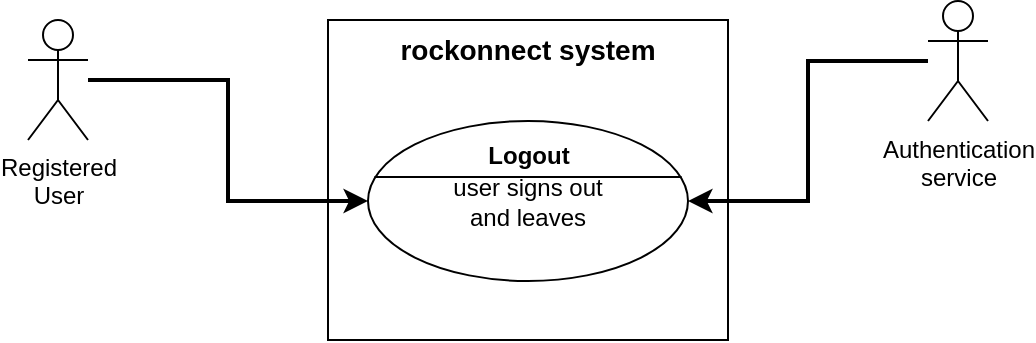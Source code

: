 <mxfile version="10.7.5" type="device"><diagram id="ZiGt3sPcQWIL6Fbs6Rt-" name="Page-1"><mxGraphModel dx="718" dy="442" grid="1" gridSize="10" guides="1" tooltips="1" connect="1" arrows="1" fold="1" page="1" pageScale="1" pageWidth="850" pageHeight="1100" math="0" shadow="0"><root><mxCell id="0"/><mxCell id="1" parent="0"/><mxCell id="h71776b4FYRKvcpcLUKO-16" value="&lt;font style=&quot;font-size: 14px&quot;&gt;rockonnect system&lt;/font&gt;" style="shape=rect;html=1;verticalAlign=top;fontStyle=1;whiteSpace=wrap;align=center;" parent="1" vertex="1"><mxGeometry x="260" y="870" width="200" height="160" as="geometry"/></mxCell><mxCell id="h71776b4FYRKvcpcLUKO-24" style="edgeStyle=orthogonalEdgeStyle;rounded=0;orthogonalLoop=1;jettySize=auto;html=1;entryX=0;entryY=0.5;entryDx=0;entryDy=0;entryPerimeter=0;strokeWidth=2;" parent="1" source="h71776b4FYRKvcpcLUKO-2" target="h71776b4FYRKvcpcLUKO-12" edge="1"><mxGeometry relative="1" as="geometry"/></mxCell><mxCell id="h71776b4FYRKvcpcLUKO-2" value="Registered &lt;br&gt;User" style="shape=umlActor;html=1;verticalLabelPosition=bottom;verticalAlign=top;align=center;" parent="1" vertex="1"><mxGeometry x="110" y="870" width="30" height="60" as="geometry"/></mxCell><mxCell id="h71776b4FYRKvcpcLUKO-12" value="user signs out &lt;br&gt;and leaves" style="html=1;shape=mxgraph.sysml.useCaseExtPt;whiteSpace=wrap;align=center;" parent="1" vertex="1"><mxGeometry x="280" y="920.5" width="160" height="80" as="geometry"/></mxCell><mxCell id="h71776b4FYRKvcpcLUKO-13" value="Logout" style="resizable=0;html=1;verticalAlign=middle;align=center;labelBackgroundColor=none;fontStyle=1;" parent="h71776b4FYRKvcpcLUKO-12" connectable="0" vertex="1"><mxGeometry x="80" y="17" as="geometry"/></mxCell><mxCell id="c4Jb0Cq4G-WWaDacCK9H-22" style="edgeStyle=orthogonalEdgeStyle;rounded=0;orthogonalLoop=1;jettySize=auto;html=1;entryX=1;entryY=0.5;entryDx=0;entryDy=0;entryPerimeter=0;strokeWidth=2;" parent="1" source="c4Jb0Cq4G-WWaDacCK9H-16" target="h71776b4FYRKvcpcLUKO-12" edge="1"><mxGeometry relative="1" as="geometry"/></mxCell><mxCell id="c4Jb0Cq4G-WWaDacCK9H-16" value="Authentication &lt;br&gt;service" style="shape=umlActor;html=1;verticalLabelPosition=bottom;verticalAlign=top;align=center;" parent="1" vertex="1"><mxGeometry x="560" y="860.5" width="30" height="60" as="geometry"/></mxCell></root></mxGraphModel></diagram></mxfile>